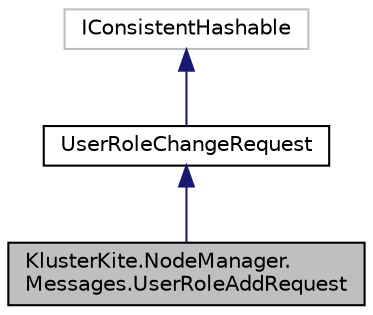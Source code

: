 digraph "KlusterKite.NodeManager.Messages.UserRoleAddRequest"
{
  edge [fontname="Helvetica",fontsize="10",labelfontname="Helvetica",labelfontsize="10"];
  node [fontname="Helvetica",fontsize="10",shape=record];
  Node3 [label="KlusterKite.NodeManager.\lMessages.UserRoleAddRequest",height=0.2,width=0.4,color="black", fillcolor="grey75", style="filled", fontcolor="black"];
  Node4 -> Node3 [dir="back",color="midnightblue",fontsize="10",style="solid",fontname="Helvetica"];
  Node4 [label="UserRoleChangeRequest",height=0.2,width=0.4,color="black", fillcolor="white", style="filled",URL="$class_kluster_kite_1_1_node_manager_1_1_messages_1_1_user_role_change_request.html",tooltip="Request to change user role membership "];
  Node5 -> Node4 [dir="back",color="midnightblue",fontsize="10",style="solid",fontname="Helvetica"];
  Node5 [label="IConsistentHashable",height=0.2,width=0.4,color="grey75", fillcolor="white", style="filled"];
}
